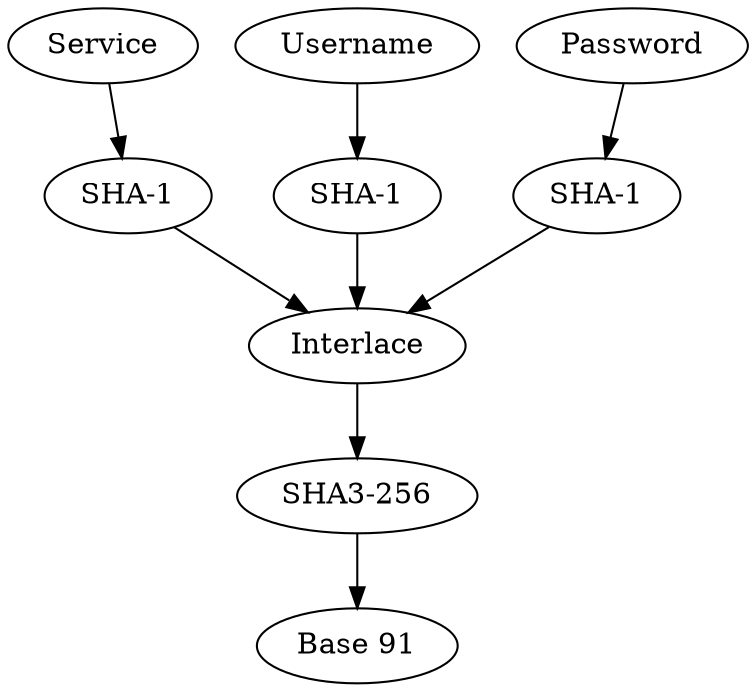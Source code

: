 digraph d {

    // input nodes
    s [label = "Service"];
    u [label = "Username"];
    p [label = "Password"];

    // hash nodes
    sh [label = "SHA-1"];
    uh [label = "SHA-1"];
    ph [label = "SHA-1"];

    // hash inputs
    s -> sh
    u -> uh
    p -> ph

    // interlace
    i [label = "Interlace"];
    sh -> i
    uh -> i
    ph -> i

    // final hash
    fh [label = "SHA3-256"];
    i -> fh

    // encoding
    out [label = "Base 91"];
    fh -> out;
}